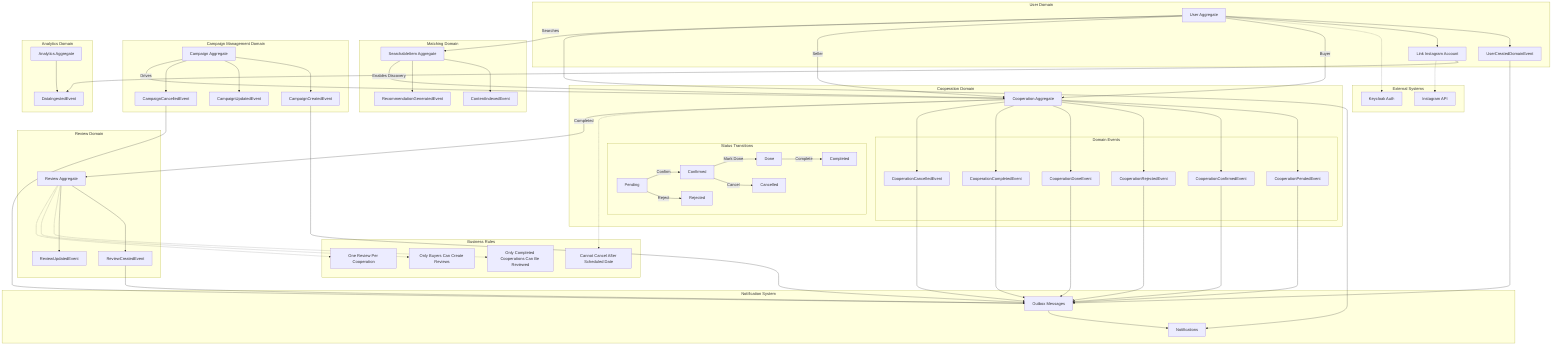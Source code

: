 graph TB
    %% User Domain
    subgraph User Domain
        User[User Aggregate]
        UserCreated[UserCreatedDomainEvent]
        InstagramLink[Link Instagram Account]
        
        User --> UserCreated
        User --> InstagramLink
    end

    %% Matching Domain
    subgraph Matching Domain
        SearchableItem[SearchableItem Aggregate]
        ContentIndexed[ContentIndexedEvent]
        RecommendationGenerated[RecommendationGeneratedEvent]
        
        SearchableItem --> ContentIndexed
        SearchableItem --> RecommendationGenerated
    end

    %% Cooperation Domain
    subgraph Cooperation Domain
        Cooperation[Cooperation Aggregate]
        
        %% Status Transitions
        subgraph Status Transitions
            Pending[Pending]
            Confirmed[Confirmed]
            Rejected[Rejected]
            Done[Done]
            Completed[Completed]
            Cancelled[Cancelled]
            
            Pending -->|Confirm| Confirmed
            Pending -->|Reject| Rejected
            Confirmed -->|Mark Done| Done
            Done -->|Complete| Completed
            Confirmed -->|Cancel| Cancelled
        end
        
        %% Domain Events
        subgraph Domain Events
            CoopPended[CooperationPendedEvent]
            CoopConfirmed[CooperationConfirmedEvent]
            CoopRejected[CooperationRejectedEvent]
            CoopDone[CooperationDoneEvent]
            CoopCompleted[CooperationCompletedEvent]
            CoopCancelled[CooperationCancelledEvent]
        end
        
        Cooperation --> CoopPended
        Cooperation --> CoopConfirmed
        Cooperation --> CoopRejected
        Cooperation --> CoopDone
        Cooperation --> CoopCompleted
        Cooperation --> CoopCancelled
    end

    %% Campaign Management Domain
    subgraph Campaign Management Domain
        Campaign[Campaign Aggregate]
        CampaignCreated[CampaignCreatedEvent]
        CampaignUpdated[CampaignUpdatedEvent]
        CampaignCancelled[CampaignCancelledEvent]
        
        Campaign --> CampaignCreated
        Campaign --> CampaignUpdated
        Campaign --> CampaignCancelled
    end

    %% Review Domain
    subgraph Review Domain
        Review[Review Aggregate]
        ReviewCreated[ReviewCreatedEvent]
        ReviewUpdated[ReviewUpdatedEvent]
        
        Review --> ReviewCreated
        Review --> ReviewUpdated
    end

    %% Analytics Domain
    subgraph Analytics Domain
        Analytics[Analytics Aggregate]
        DataIngested[DataIngestedEvent]
        
        InstagramLink --> DataIngested
        Analytics --> DataIngested
    end

    %% Notification System
    subgraph Notification System
        Outbox[Outbox Messages]
        Notifications[Notifications]
        
        CoopPended --> Outbox
        CoopConfirmed --> Outbox
        CoopRejected --> Outbox
        CoopDone --> Outbox
        CoopCompleted --> Outbox
        CoopCancelled --> Outbox
        UserCreated --> Outbox
        CampaignCreated --> Outbox
        CampaignCancelled --> Outbox
        ReviewCreated --> Outbox
        
        Outbox --> Notifications
    end

    %% Business Rules
    subgraph Business Rules
        Rules1[Only Completed Cooperations Can Be Reviewed]
        Rules2[Only Buyers Can Create Reviews]
        Rules3[One Review Per Cooperation]
        Rules4[Cannot Cancel After Scheduled Date]
        
        Review -.-> Rules1
        Review -.-> Rules2
        Review -.-> Rules3
        Cooperation -.-> Rules4
    end

    %% External Systems
    subgraph External Systems
        Keycloak[Keycloak Auth]
        Instagram[Instagram API]
        
        User -.-> Keycloak
        InstagramLink -.-> Instagram
    end

    %% Relationships between Domains
    User --> |Buyer| Cooperation
    User --> |Seller| Cooperation
    Cooperation --> |Completed| Review
    User --> Notifications
    User --> |Searches| SearchableItem
    SearchableItem --> |Enables Discovery| Cooperation
    Campaign --> |Drives| Cooperation